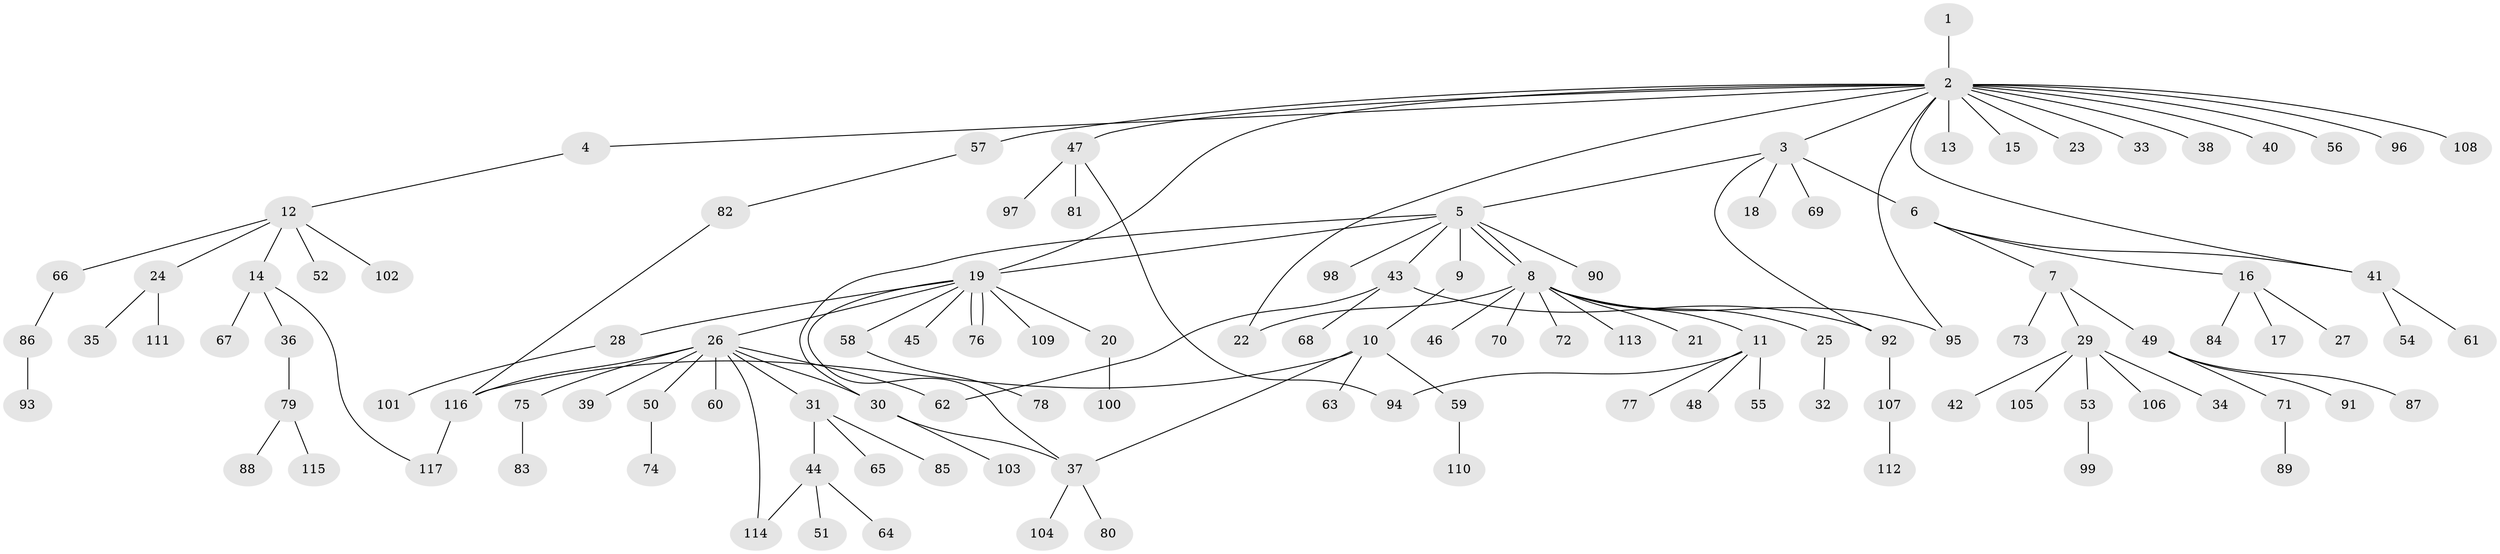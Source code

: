 // Generated by graph-tools (version 1.1) at 2025/35/03/09/25 02:35:50]
// undirected, 117 vertices, 132 edges
graph export_dot {
graph [start="1"]
  node [color=gray90,style=filled];
  1;
  2;
  3;
  4;
  5;
  6;
  7;
  8;
  9;
  10;
  11;
  12;
  13;
  14;
  15;
  16;
  17;
  18;
  19;
  20;
  21;
  22;
  23;
  24;
  25;
  26;
  27;
  28;
  29;
  30;
  31;
  32;
  33;
  34;
  35;
  36;
  37;
  38;
  39;
  40;
  41;
  42;
  43;
  44;
  45;
  46;
  47;
  48;
  49;
  50;
  51;
  52;
  53;
  54;
  55;
  56;
  57;
  58;
  59;
  60;
  61;
  62;
  63;
  64;
  65;
  66;
  67;
  68;
  69;
  70;
  71;
  72;
  73;
  74;
  75;
  76;
  77;
  78;
  79;
  80;
  81;
  82;
  83;
  84;
  85;
  86;
  87;
  88;
  89;
  90;
  91;
  92;
  93;
  94;
  95;
  96;
  97;
  98;
  99;
  100;
  101;
  102;
  103;
  104;
  105;
  106;
  107;
  108;
  109;
  110;
  111;
  112;
  113;
  114;
  115;
  116;
  117;
  1 -- 2;
  2 -- 3;
  2 -- 4;
  2 -- 13;
  2 -- 15;
  2 -- 19;
  2 -- 22;
  2 -- 23;
  2 -- 33;
  2 -- 38;
  2 -- 40;
  2 -- 41;
  2 -- 47;
  2 -- 56;
  2 -- 57;
  2 -- 95;
  2 -- 96;
  2 -- 108;
  3 -- 5;
  3 -- 6;
  3 -- 18;
  3 -- 69;
  3 -- 92;
  4 -- 12;
  5 -- 8;
  5 -- 8;
  5 -- 9;
  5 -- 19;
  5 -- 30;
  5 -- 43;
  5 -- 90;
  5 -- 98;
  6 -- 7;
  6 -- 16;
  6 -- 41;
  7 -- 29;
  7 -- 49;
  7 -- 73;
  8 -- 11;
  8 -- 21;
  8 -- 22;
  8 -- 25;
  8 -- 46;
  8 -- 70;
  8 -- 72;
  8 -- 95;
  8 -- 113;
  9 -- 10;
  10 -- 37;
  10 -- 59;
  10 -- 63;
  10 -- 116;
  11 -- 48;
  11 -- 55;
  11 -- 77;
  11 -- 94;
  12 -- 14;
  12 -- 24;
  12 -- 52;
  12 -- 66;
  12 -- 102;
  14 -- 36;
  14 -- 67;
  14 -- 117;
  16 -- 17;
  16 -- 27;
  16 -- 84;
  19 -- 20;
  19 -- 26;
  19 -- 28;
  19 -- 37;
  19 -- 45;
  19 -- 58;
  19 -- 76;
  19 -- 76;
  19 -- 109;
  20 -- 100;
  24 -- 35;
  24 -- 111;
  25 -- 32;
  26 -- 30;
  26 -- 31;
  26 -- 39;
  26 -- 50;
  26 -- 60;
  26 -- 62;
  26 -- 75;
  26 -- 114;
  26 -- 116;
  28 -- 101;
  29 -- 34;
  29 -- 42;
  29 -- 53;
  29 -- 105;
  29 -- 106;
  30 -- 37;
  30 -- 103;
  31 -- 44;
  31 -- 65;
  31 -- 85;
  36 -- 79;
  37 -- 80;
  37 -- 104;
  41 -- 54;
  41 -- 61;
  43 -- 62;
  43 -- 68;
  43 -- 92;
  44 -- 51;
  44 -- 64;
  44 -- 114;
  47 -- 81;
  47 -- 94;
  47 -- 97;
  49 -- 71;
  49 -- 87;
  49 -- 91;
  50 -- 74;
  53 -- 99;
  57 -- 82;
  58 -- 78;
  59 -- 110;
  66 -- 86;
  71 -- 89;
  75 -- 83;
  79 -- 88;
  79 -- 115;
  82 -- 116;
  86 -- 93;
  92 -- 107;
  107 -- 112;
  116 -- 117;
}
